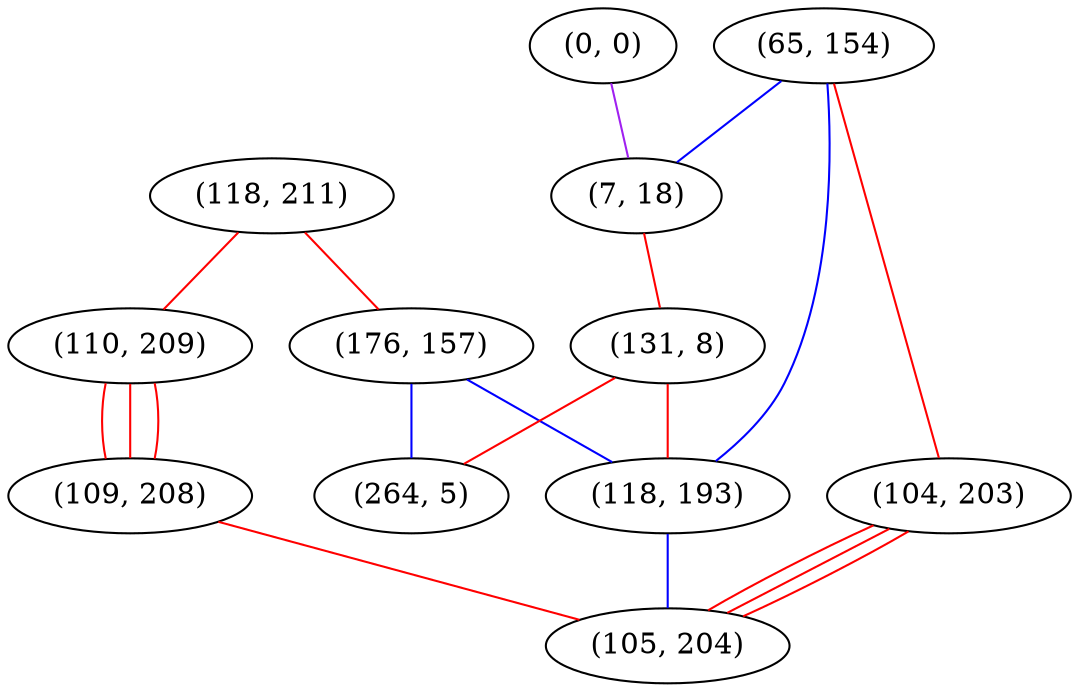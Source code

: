 graph "" {
"(118, 211)";
"(110, 209)";
"(0, 0)";
"(65, 154)";
"(104, 203)";
"(176, 157)";
"(7, 18)";
"(131, 8)";
"(109, 208)";
"(118, 193)";
"(264, 5)";
"(105, 204)";
"(118, 211)" -- "(110, 209)"  [color=red, key=0, weight=1];
"(118, 211)" -- "(176, 157)"  [color=red, key=0, weight=1];
"(110, 209)" -- "(109, 208)"  [color=red, key=0, weight=1];
"(110, 209)" -- "(109, 208)"  [color=red, key=1, weight=1];
"(110, 209)" -- "(109, 208)"  [color=red, key=2, weight=1];
"(0, 0)" -- "(7, 18)"  [color=purple, key=0, weight=4];
"(65, 154)" -- "(104, 203)"  [color=red, key=0, weight=1];
"(65, 154)" -- "(118, 193)"  [color=blue, key=0, weight=3];
"(65, 154)" -- "(7, 18)"  [color=blue, key=0, weight=3];
"(104, 203)" -- "(105, 204)"  [color=red, key=0, weight=1];
"(104, 203)" -- "(105, 204)"  [color=red, key=1, weight=1];
"(104, 203)" -- "(105, 204)"  [color=red, key=2, weight=1];
"(176, 157)" -- "(118, 193)"  [color=blue, key=0, weight=3];
"(176, 157)" -- "(264, 5)"  [color=blue, key=0, weight=3];
"(7, 18)" -- "(131, 8)"  [color=red, key=0, weight=1];
"(131, 8)" -- "(118, 193)"  [color=red, key=0, weight=1];
"(131, 8)" -- "(264, 5)"  [color=red, key=0, weight=1];
"(109, 208)" -- "(105, 204)"  [color=red, key=0, weight=1];
"(118, 193)" -- "(105, 204)"  [color=blue, key=0, weight=3];
}
